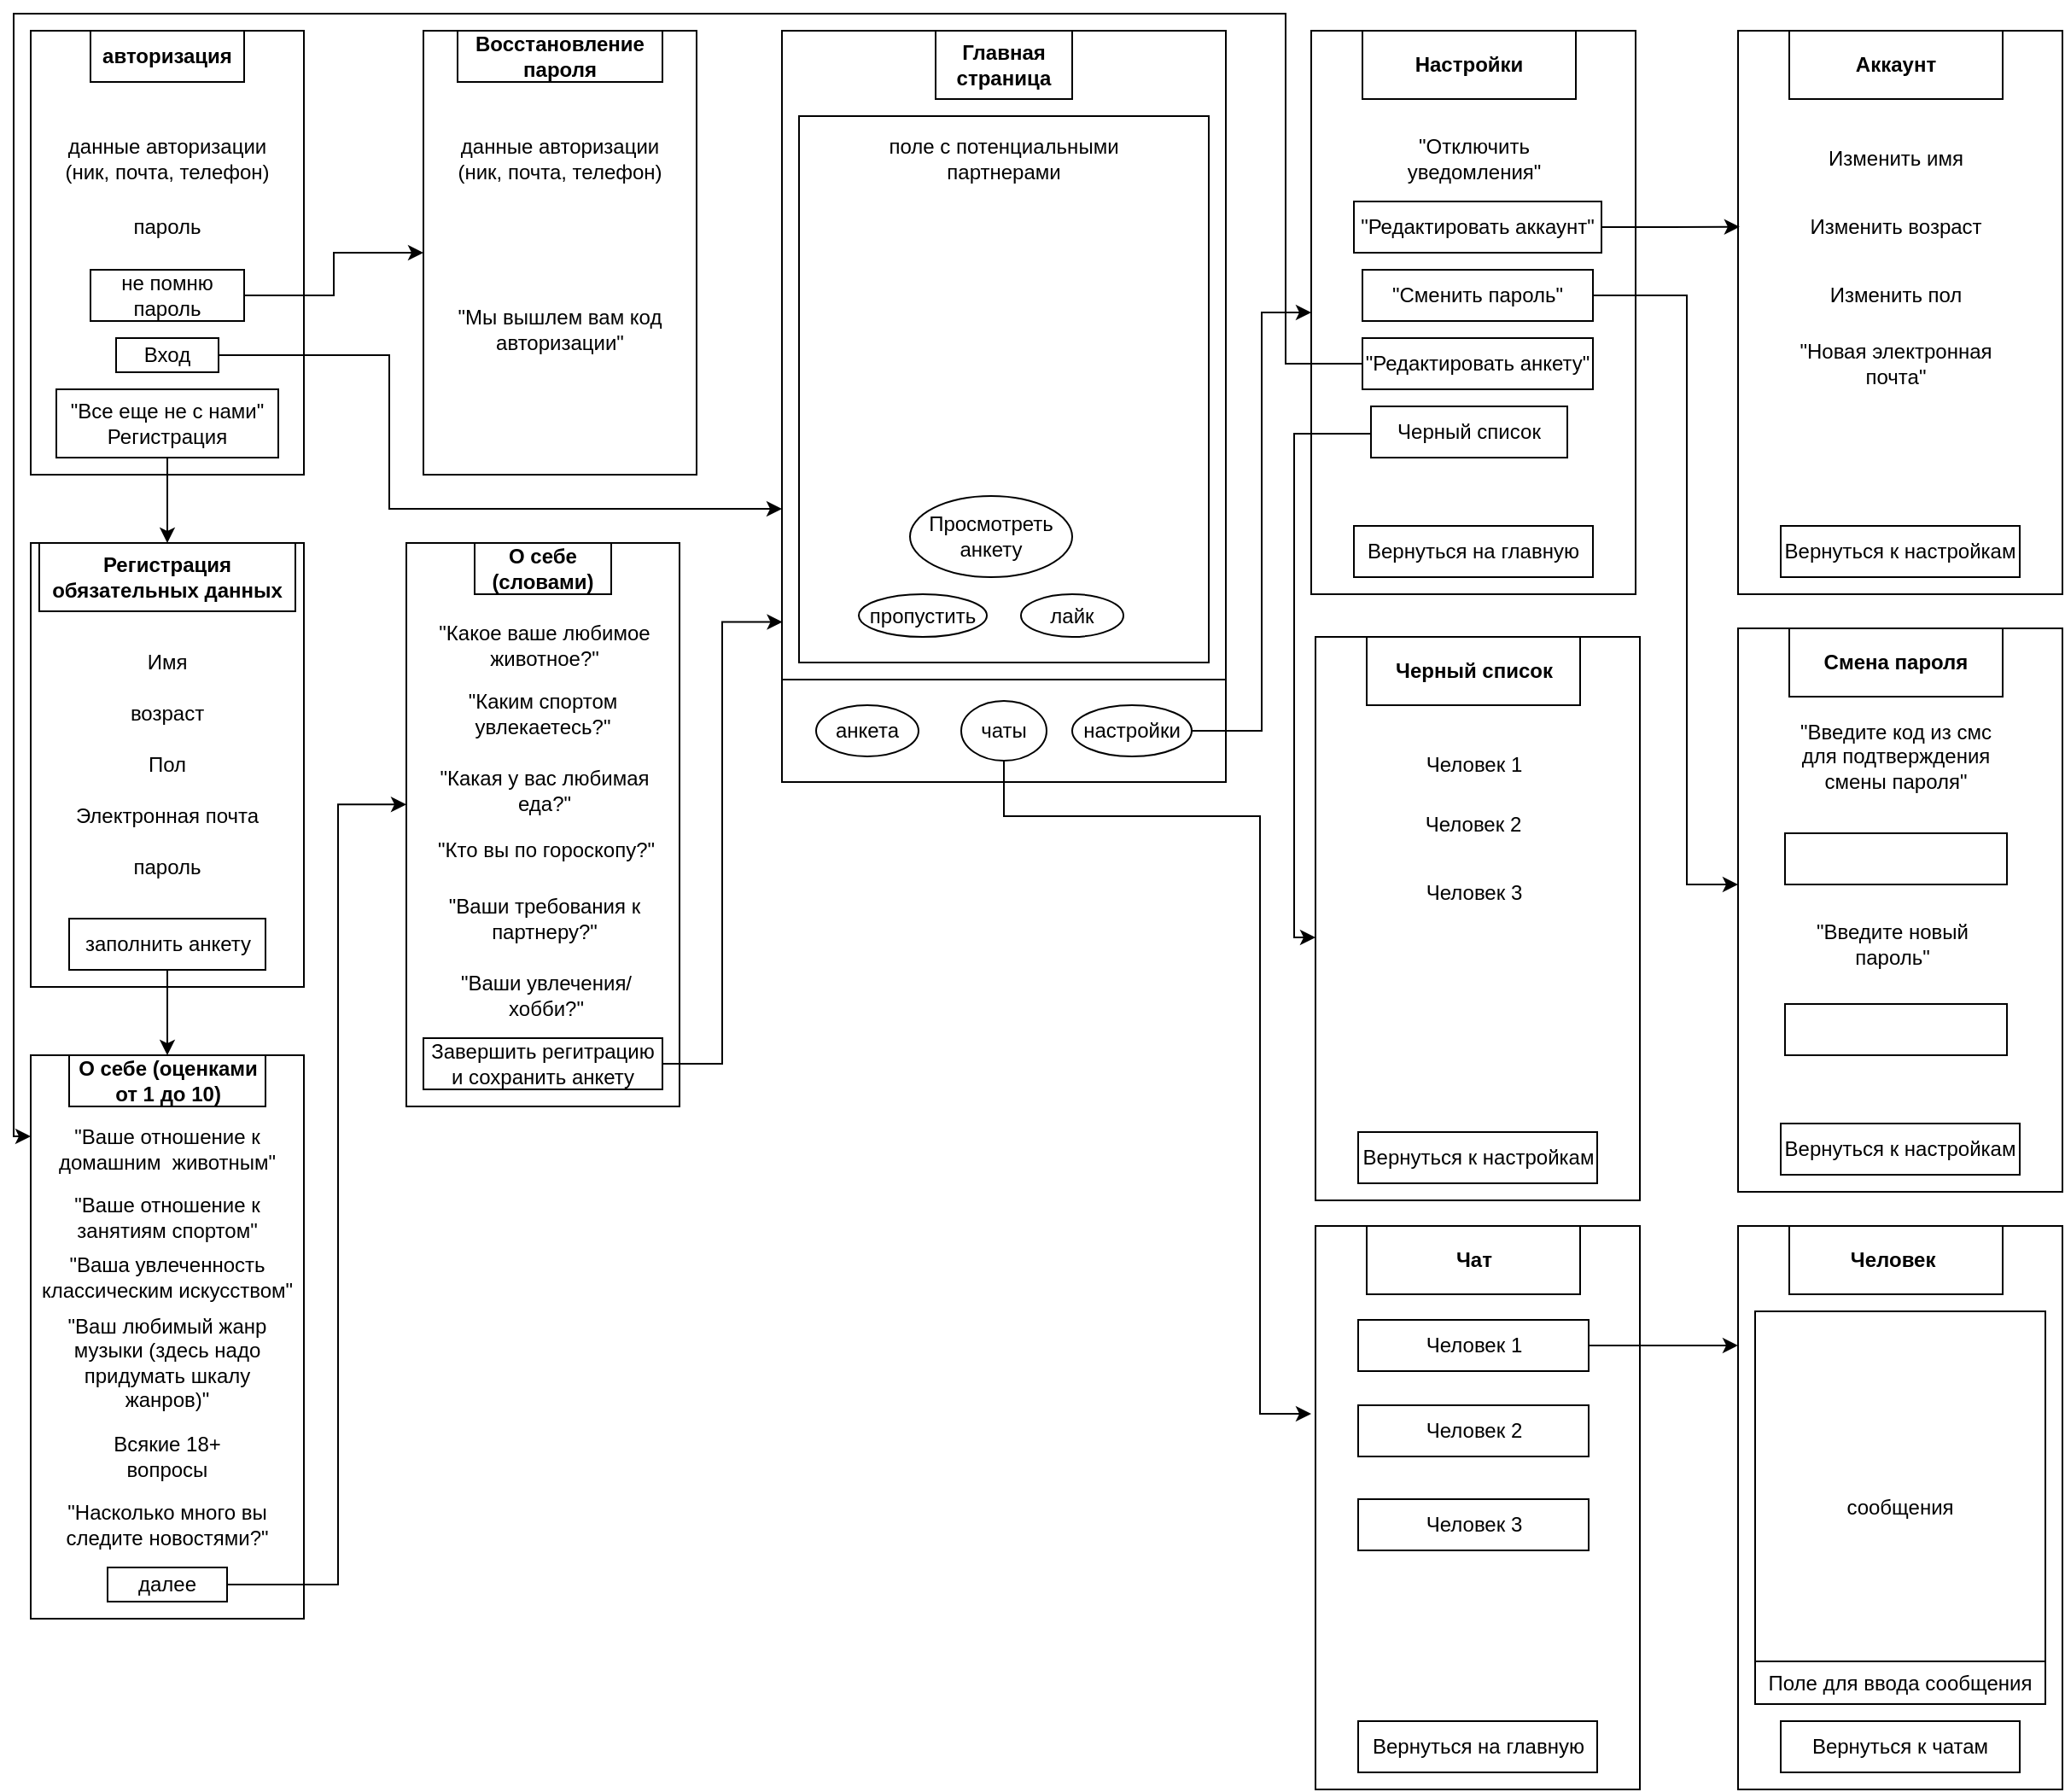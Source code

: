 <mxfile version="22.1.3" type="github">
  <diagram name="Страница — 1" id="kIvSVrA3VFIupachxoN8">
    <mxGraphModel dx="1386" dy="783" grid="1" gridSize="10" guides="1" tooltips="1" connect="1" arrows="1" fold="1" page="1" pageScale="1" pageWidth="1169" pageHeight="827" math="0" shadow="0">
      <root>
        <mxCell id="0" />
        <mxCell id="1" parent="0" />
        <mxCell id="J_iFYWnNg-v4hAFUbItq-6" value="" style="rounded=0;whiteSpace=wrap;html=1;" parent="1" vertex="1">
          <mxGeometry x="20" y="30" width="160" height="260" as="geometry" />
        </mxCell>
        <mxCell id="V3N97cfubyy96YD3l16j-2" value="&lt;b&gt;авторизация&lt;/b&gt;" style="rounded=0;whiteSpace=wrap;html=1;" parent="1" vertex="1">
          <mxGeometry x="55" y="30" width="90" height="30" as="geometry" />
        </mxCell>
        <mxCell id="V3N97cfubyy96YD3l16j-4" value="данные авторизации (ник, почта, телефон)" style="text;html=1;strokeColor=none;fillColor=none;align=center;verticalAlign=middle;whiteSpace=wrap;rounded=0;" parent="1" vertex="1">
          <mxGeometry x="30" y="80" width="140" height="50" as="geometry" />
        </mxCell>
        <mxCell id="V3N97cfubyy96YD3l16j-5" value="пароль" style="text;html=1;strokeColor=none;fillColor=none;align=center;verticalAlign=middle;whiteSpace=wrap;rounded=0;" parent="1" vertex="1">
          <mxGeometry x="70" y="130" width="60" height="30" as="geometry" />
        </mxCell>
        <mxCell id="V3N97cfubyy96YD3l16j-9" style="edgeStyle=orthogonalEdgeStyle;rounded=0;orthogonalLoop=1;jettySize=auto;html=1;exitX=1;exitY=0.5;exitDx=0;exitDy=0;" parent="1" source="V3N97cfubyy96YD3l16j-6" target="V3N97cfubyy96YD3l16j-7" edge="1">
          <mxGeometry relative="1" as="geometry" />
        </mxCell>
        <mxCell id="V3N97cfubyy96YD3l16j-6" value="не помню пароль" style="rounded=0;whiteSpace=wrap;html=1;" parent="1" vertex="1">
          <mxGeometry x="55" y="170" width="90" height="30" as="geometry" />
        </mxCell>
        <mxCell id="V3N97cfubyy96YD3l16j-7" value="" style="rounded=0;whiteSpace=wrap;html=1;" parent="1" vertex="1">
          <mxGeometry x="250" y="30" width="160" height="260" as="geometry" />
        </mxCell>
        <mxCell id="V3N97cfubyy96YD3l16j-8" value="&lt;b&gt;Восстановление пароля&lt;/b&gt;" style="rounded=0;whiteSpace=wrap;html=1;" parent="1" vertex="1">
          <mxGeometry x="270" y="30" width="120" height="30" as="geometry" />
        </mxCell>
        <mxCell id="V3N97cfubyy96YD3l16j-10" value="данные авторизации (ник, почта, телефон)" style="text;html=1;strokeColor=none;fillColor=none;align=center;verticalAlign=middle;whiteSpace=wrap;rounded=0;" parent="1" vertex="1">
          <mxGeometry x="260" y="80" width="140" height="50" as="geometry" />
        </mxCell>
        <mxCell id="V3N97cfubyy96YD3l16j-11" value="&quot;Мы вышлем вам код авторизации&quot;" style="text;html=1;strokeColor=none;fillColor=none;align=center;verticalAlign=middle;whiteSpace=wrap;rounded=0;" parent="1" vertex="1">
          <mxGeometry x="255" y="190" width="150" height="30" as="geometry" />
        </mxCell>
        <mxCell id="V3N97cfubyy96YD3l16j-14" style="edgeStyle=orthogonalEdgeStyle;rounded=0;orthogonalLoop=1;jettySize=auto;html=1;exitX=0.5;exitY=1;exitDx=0;exitDy=0;" parent="1" source="V3N97cfubyy96YD3l16j-12" target="V3N97cfubyy96YD3l16j-13" edge="1">
          <mxGeometry relative="1" as="geometry" />
        </mxCell>
        <mxCell id="V3N97cfubyy96YD3l16j-12" value="&quot;Все еще не с нами&quot;&lt;br&gt;Регистрация" style="rounded=0;whiteSpace=wrap;html=1;" parent="1" vertex="1">
          <mxGeometry x="35" y="240" width="130" height="40" as="geometry" />
        </mxCell>
        <mxCell id="V3N97cfubyy96YD3l16j-13" value="" style="rounded=0;whiteSpace=wrap;html=1;" parent="1" vertex="1">
          <mxGeometry x="20" y="330" width="160" height="260" as="geometry" />
        </mxCell>
        <mxCell id="V3N97cfubyy96YD3l16j-15" value="&lt;b&gt;Регистрация обязательных данных&lt;/b&gt;" style="rounded=0;whiteSpace=wrap;html=1;" parent="1" vertex="1">
          <mxGeometry x="25" y="330" width="150" height="40" as="geometry" />
        </mxCell>
        <mxCell id="V3N97cfubyy96YD3l16j-16" value="Имя" style="text;html=1;strokeColor=none;fillColor=none;align=center;verticalAlign=middle;whiteSpace=wrap;rounded=0;" parent="1" vertex="1">
          <mxGeometry x="70" y="390" width="60" height="20" as="geometry" />
        </mxCell>
        <mxCell id="V3N97cfubyy96YD3l16j-17" value="возраст" style="text;html=1;strokeColor=none;fillColor=none;align=center;verticalAlign=middle;whiteSpace=wrap;rounded=0;" parent="1" vertex="1">
          <mxGeometry x="65" y="420" width="70" height="20" as="geometry" />
        </mxCell>
        <mxCell id="V3N97cfubyy96YD3l16j-18" value="Пол" style="text;html=1;strokeColor=none;fillColor=none;align=center;verticalAlign=middle;whiteSpace=wrap;rounded=0;" parent="1" vertex="1">
          <mxGeometry x="75" y="450" width="50" height="20" as="geometry" />
        </mxCell>
        <mxCell id="V3N97cfubyy96YD3l16j-19" value="Электронная почта" style="text;html=1;strokeColor=none;fillColor=none;align=center;verticalAlign=middle;whiteSpace=wrap;rounded=0;" parent="1" vertex="1">
          <mxGeometry x="35" y="480" width="130" height="20" as="geometry" />
        </mxCell>
        <mxCell id="V3N97cfubyy96YD3l16j-20" value="пароль" style="text;html=1;strokeColor=none;fillColor=none;align=center;verticalAlign=middle;whiteSpace=wrap;rounded=0;" parent="1" vertex="1">
          <mxGeometry x="75" y="510" width="50" height="20" as="geometry" />
        </mxCell>
        <mxCell id="V3N97cfubyy96YD3l16j-21" value="" style="rounded=0;whiteSpace=wrap;html=1;" parent="1" vertex="1">
          <mxGeometry x="240" y="330" width="160" height="330" as="geometry" />
        </mxCell>
        <mxCell id="V3N97cfubyy96YD3l16j-46" style="edgeStyle=orthogonalEdgeStyle;rounded=0;orthogonalLoop=1;jettySize=auto;html=1;exitX=0.5;exitY=1;exitDx=0;exitDy=0;entryX=0.5;entryY=0;entryDx=0;entryDy=0;" parent="1" source="V3N97cfubyy96YD3l16j-22" target="V3N97cfubyy96YD3l16j-36" edge="1">
          <mxGeometry relative="1" as="geometry" />
        </mxCell>
        <mxCell id="V3N97cfubyy96YD3l16j-22" value="заполнить анкету" style="rounded=0;whiteSpace=wrap;html=1;" parent="1" vertex="1">
          <mxGeometry x="42.5" y="550" width="115" height="30" as="geometry" />
        </mxCell>
        <mxCell id="V3N97cfubyy96YD3l16j-24" value="&lt;b&gt;О себе (словами)&lt;/b&gt;" style="rounded=0;whiteSpace=wrap;html=1;" parent="1" vertex="1">
          <mxGeometry x="280" y="330" width="80" height="30" as="geometry" />
        </mxCell>
        <mxCell id="V3N97cfubyy96YD3l16j-33" style="edgeStyle=orthogonalEdgeStyle;rounded=0;orthogonalLoop=1;jettySize=auto;html=1;exitX=1;exitY=0.5;exitDx=0;exitDy=0;" parent="1" source="V3N97cfubyy96YD3l16j-25" target="V3N97cfubyy96YD3l16j-26" edge="1">
          <mxGeometry relative="1" as="geometry">
            <Array as="points">
              <mxPoint x="230" y="220" />
              <mxPoint x="230" y="310" />
            </Array>
          </mxGeometry>
        </mxCell>
        <mxCell id="V3N97cfubyy96YD3l16j-25" value="Вход" style="rounded=0;whiteSpace=wrap;html=1;" parent="1" vertex="1">
          <mxGeometry x="70" y="210" width="60" height="20" as="geometry" />
        </mxCell>
        <mxCell id="V3N97cfubyy96YD3l16j-26" value="" style="rounded=0;whiteSpace=wrap;html=1;" parent="1" vertex="1">
          <mxGeometry x="460" y="30" width="260" height="440" as="geometry" />
        </mxCell>
        <mxCell id="V3N97cfubyy96YD3l16j-27" value="&lt;b&gt;Главная страница&lt;/b&gt;" style="rounded=0;whiteSpace=wrap;html=1;" parent="1" vertex="1">
          <mxGeometry x="550" y="30" width="80" height="40" as="geometry" />
        </mxCell>
        <mxCell id="V3N97cfubyy96YD3l16j-28" value="" style="rounded=0;whiteSpace=wrap;html=1;" parent="1" vertex="1">
          <mxGeometry x="460" y="410" width="260" height="60" as="geometry" />
        </mxCell>
        <mxCell id="V3N97cfubyy96YD3l16j-30" value="&quot;Какое ваше любимое животное?&quot;" style="text;html=1;strokeColor=none;fillColor=none;align=center;verticalAlign=middle;whiteSpace=wrap;rounded=0;" parent="1" vertex="1">
          <mxGeometry x="255.94" y="379" width="130" height="21" as="geometry" />
        </mxCell>
        <mxCell id="V3N97cfubyy96YD3l16j-32" value="Завершить регитрацию и сохранить анкету" style="rounded=0;whiteSpace=wrap;html=1;" parent="1" vertex="1">
          <mxGeometry x="250" y="620" width="140" height="30" as="geometry" />
        </mxCell>
        <mxCell id="V3N97cfubyy96YD3l16j-35" value="" style="rounded=0;whiteSpace=wrap;html=1;" parent="1" vertex="1">
          <mxGeometry x="20" y="630" width="160" height="330" as="geometry" />
        </mxCell>
        <mxCell id="V3N97cfubyy96YD3l16j-36" value="&lt;b&gt;О себе (оценками от 1 до 10)&lt;/b&gt;" style="rounded=0;whiteSpace=wrap;html=1;" parent="1" vertex="1">
          <mxGeometry x="42.5" y="630" width="115" height="30" as="geometry" />
        </mxCell>
        <mxCell id="V3N97cfubyy96YD3l16j-37" value="&quot;Каким спортом увлекаетесь?&quot;" style="text;html=1;strokeColor=none;fillColor=none;align=center;verticalAlign=middle;whiteSpace=wrap;rounded=0;" parent="1" vertex="1">
          <mxGeometry x="250" y="415" width="140" height="30" as="geometry" />
        </mxCell>
        <mxCell id="V3N97cfubyy96YD3l16j-52" style="edgeStyle=orthogonalEdgeStyle;rounded=0;orthogonalLoop=1;jettySize=auto;html=1;exitX=1;exitY=0.5;exitDx=0;exitDy=0;entryX=0;entryY=0.464;entryDx=0;entryDy=0;entryPerimeter=0;" parent="1" source="V3N97cfubyy96YD3l16j-39" target="V3N97cfubyy96YD3l16j-21" edge="1">
          <mxGeometry relative="1" as="geometry">
            <Array as="points">
              <mxPoint x="200" y="940" />
              <mxPoint x="200" y="483" />
            </Array>
            <mxPoint x="230" y="490" as="targetPoint" />
          </mxGeometry>
        </mxCell>
        <mxCell id="V3N97cfubyy96YD3l16j-39" value="далее" style="rounded=0;whiteSpace=wrap;html=1;" parent="1" vertex="1">
          <mxGeometry x="65" y="930" width="70" height="20" as="geometry" />
        </mxCell>
        <mxCell id="V3N97cfubyy96YD3l16j-40" value="&quot;Ваше отношение к домашним&amp;nbsp; животным&quot;" style="text;html=1;strokeColor=none;fillColor=none;align=center;verticalAlign=middle;whiteSpace=wrap;rounded=0;" parent="1" vertex="1">
          <mxGeometry x="20" y="670" width="160" height="30" as="geometry" />
        </mxCell>
        <mxCell id="V3N97cfubyy96YD3l16j-41" value="&quot;Ваше отношение к занятиям спортом&quot;" style="text;html=1;strokeColor=none;fillColor=none;align=center;verticalAlign=middle;whiteSpace=wrap;rounded=0;" parent="1" vertex="1">
          <mxGeometry x="30" y="710" width="140" height="30" as="geometry" />
        </mxCell>
        <mxCell id="V3N97cfubyy96YD3l16j-43" value="&quot;Ваша увлеченность классическим искусством&quot;" style="text;html=1;strokeColor=none;fillColor=none;align=center;verticalAlign=middle;whiteSpace=wrap;rounded=0;" parent="1" vertex="1">
          <mxGeometry x="25" y="740" width="150" height="40" as="geometry" />
        </mxCell>
        <mxCell id="V3N97cfubyy96YD3l16j-44" value="&quot;Ваш любимый жанр музыки (здесь надо придумать шкалу жанров)&quot;" style="text;html=1;strokeColor=none;fillColor=none;align=center;verticalAlign=middle;whiteSpace=wrap;rounded=0;" parent="1" vertex="1">
          <mxGeometry x="30" y="785" width="140" height="50" as="geometry" />
        </mxCell>
        <mxCell id="V3N97cfubyy96YD3l16j-45" value="Всякие 18+ вопросы" style="text;html=1;strokeColor=none;fillColor=none;align=center;verticalAlign=middle;whiteSpace=wrap;rounded=0;" parent="1" vertex="1">
          <mxGeometry x="60" y="850" width="80" height="30" as="geometry" />
        </mxCell>
        <mxCell id="V3N97cfubyy96YD3l16j-47" value="&quot;Какая у вас любимая еда?&quot;" style="text;html=1;strokeColor=none;fillColor=none;align=center;verticalAlign=middle;whiteSpace=wrap;rounded=0;" parent="1" vertex="1">
          <mxGeometry x="251.88" y="455" width="138.12" height="40" as="geometry" />
        </mxCell>
        <mxCell id="V3N97cfubyy96YD3l16j-48" value="&quot;Кто вы по гороскопу?&quot;" style="text;html=1;strokeColor=none;fillColor=none;align=center;verticalAlign=middle;whiteSpace=wrap;rounded=0;" parent="1" vertex="1">
          <mxGeometry x="253.13" y="495" width="137.5" height="30" as="geometry" />
        </mxCell>
        <mxCell id="V3N97cfubyy96YD3l16j-49" value="&quot;Насколько много вы следите новостями?&quot;" style="text;html=1;strokeColor=none;fillColor=none;align=center;verticalAlign=middle;whiteSpace=wrap;rounded=0;" parent="1" vertex="1">
          <mxGeometry x="35" y="890" width="130" height="30" as="geometry" />
        </mxCell>
        <mxCell id="rZEXLQ-iUhm-P5HKlSmc-59" style="edgeStyle=orthogonalEdgeStyle;rounded=0;orthogonalLoop=1;jettySize=auto;html=1;exitX=0.5;exitY=1;exitDx=0;exitDy=0;" parent="1" source="V3N97cfubyy96YD3l16j-54" edge="1">
          <mxGeometry relative="1" as="geometry">
            <mxPoint x="770" y="840" as="targetPoint" />
            <Array as="points">
              <mxPoint x="590" y="490" />
              <mxPoint x="740" y="490" />
              <mxPoint x="740" y="840" />
            </Array>
          </mxGeometry>
        </mxCell>
        <mxCell id="V3N97cfubyy96YD3l16j-54" value="чаты" style="ellipse;whiteSpace=wrap;html=1;" parent="1" vertex="1">
          <mxGeometry x="565" y="422.5" width="50" height="35" as="geometry" />
        </mxCell>
        <mxCell id="OsmSL1bul2IP19OMUee_-6" value="" style="edgeStyle=orthogonalEdgeStyle;rounded=0;orthogonalLoop=1;jettySize=auto;html=1;" parent="1" source="V3N97cfubyy96YD3l16j-55" target="OsmSL1bul2IP19OMUee_-3" edge="1">
          <mxGeometry relative="1" as="geometry">
            <mxPoint x="740" y="240" as="targetPoint" />
            <Array as="points">
              <mxPoint x="741" y="440" />
              <mxPoint x="741" y="195" />
            </Array>
          </mxGeometry>
        </mxCell>
        <mxCell id="V3N97cfubyy96YD3l16j-55" value="настройки" style="ellipse;whiteSpace=wrap;html=1;" parent="1" vertex="1">
          <mxGeometry x="630" y="425" width="70" height="30" as="geometry" />
        </mxCell>
        <mxCell id="V3N97cfubyy96YD3l16j-56" style="edgeStyle=orthogonalEdgeStyle;rounded=0;orthogonalLoop=1;jettySize=auto;html=1;exitX=1;exitY=0.5;exitDx=0;exitDy=0;entryX=0.001;entryY=0.787;entryDx=0;entryDy=0;entryPerimeter=0;" parent="1" source="V3N97cfubyy96YD3l16j-32" target="V3N97cfubyy96YD3l16j-26" edge="1">
          <mxGeometry relative="1" as="geometry" />
        </mxCell>
        <mxCell id="V3N97cfubyy96YD3l16j-58" value="" style="rounded=0;whiteSpace=wrap;html=1;" parent="1" vertex="1">
          <mxGeometry x="470" y="80" width="240" height="320" as="geometry" />
        </mxCell>
        <mxCell id="V3N97cfubyy96YD3l16j-57" value="поле с потенциальными партнерами" style="text;html=1;strokeColor=none;fillColor=none;align=center;verticalAlign=middle;whiteSpace=wrap;rounded=0;" parent="1" vertex="1">
          <mxGeometry x="505" y="80" width="170" height="50" as="geometry" />
        </mxCell>
        <mxCell id="t5Mpqhm2jp1dvvndBsHg-1" value="анкета" style="ellipse;whiteSpace=wrap;html=1;" parent="1" vertex="1">
          <mxGeometry x="480" y="425" width="60" height="30" as="geometry" />
        </mxCell>
        <mxCell id="OsmSL1bul2IP19OMUee_-3" value="" style="rounded=0;whiteSpace=wrap;html=1;" parent="1" vertex="1">
          <mxGeometry x="770" y="30" width="190" height="330" as="geometry" />
        </mxCell>
        <mxCell id="OsmSL1bul2IP19OMUee_-4" value="&lt;b&gt;Настройки&lt;/b&gt;" style="rounded=0;whiteSpace=wrap;html=1;" parent="1" vertex="1">
          <mxGeometry x="800" y="30" width="125" height="40" as="geometry" />
        </mxCell>
        <mxCell id="OsmSL1bul2IP19OMUee_-8" value="Вернуться на главную" style="rounded=0;whiteSpace=wrap;html=1;" parent="1" vertex="1">
          <mxGeometry x="795" y="320" width="140" height="30" as="geometry" />
        </mxCell>
        <mxCell id="rZEXLQ-iUhm-P5HKlSmc-1" value="&quot;Отключить уведомления&quot;" style="rounded=0;whiteSpace=wrap;html=1;strokeColor=#FFFFFF;" parent="1" vertex="1">
          <mxGeometry x="797.5" y="90" width="135" height="30" as="geometry" />
        </mxCell>
        <mxCell id="rZEXLQ-iUhm-P5HKlSmc-2" value="&quot;Редактировать аккаунт&quot;" style="rounded=0;whiteSpace=wrap;html=1;strokeColor=#000000;" parent="1" vertex="1">
          <mxGeometry x="795" y="130" width="145" height="30" as="geometry" />
        </mxCell>
        <mxCell id="rZEXLQ-iUhm-P5HKlSmc-25" value="" style="edgeStyle=orthogonalEdgeStyle;rounded=0;orthogonalLoop=1;jettySize=auto;html=1;exitX=1;exitY=0.5;exitDx=0;exitDy=0;" parent="1" source="rZEXLQ-iUhm-P5HKlSmc-3" edge="1">
          <mxGeometry relative="1" as="geometry">
            <mxPoint x="980" y="400" as="sourcePoint" />
            <mxPoint x="1020" y="530" as="targetPoint" />
            <Array as="points">
              <mxPoint x="990" y="185" />
              <mxPoint x="990" y="530" />
            </Array>
          </mxGeometry>
        </mxCell>
        <mxCell id="rZEXLQ-iUhm-P5HKlSmc-3" value="&quot;Сменить пароль&quot;" style="rounded=0;whiteSpace=wrap;html=1;strokeColor=#000000;" parent="1" vertex="1">
          <mxGeometry x="800" y="170" width="135" height="30" as="geometry" />
        </mxCell>
        <mxCell id="rZEXLQ-iUhm-P5HKlSmc-62" value="" style="edgeStyle=orthogonalEdgeStyle;rounded=0;orthogonalLoop=1;jettySize=auto;html=1;entryX=0;entryY=0.25;entryDx=0;entryDy=0;" parent="1" source="rZEXLQ-iUhm-P5HKlSmc-4" target="V3N97cfubyy96YD3l16j-40" edge="1">
          <mxGeometry relative="1" as="geometry">
            <mxPoint x="10" y="660" as="targetPoint" />
            <Array as="points">
              <mxPoint x="755" y="225" />
              <mxPoint x="755" y="20" />
              <mxPoint x="10" y="20" />
              <mxPoint x="10" y="678" />
            </Array>
          </mxGeometry>
        </mxCell>
        <mxCell id="rZEXLQ-iUhm-P5HKlSmc-4" value="&quot;Редактировать анкету&quot;" style="rounded=0;whiteSpace=wrap;html=1;strokeColor=#000000;" parent="1" vertex="1">
          <mxGeometry x="800" y="210" width="135" height="30" as="geometry" />
        </mxCell>
        <mxCell id="rZEXLQ-iUhm-P5HKlSmc-5" value="" style="rounded=0;whiteSpace=wrap;html=1;" parent="1" vertex="1">
          <mxGeometry x="1020" y="30" width="190" height="330" as="geometry" />
        </mxCell>
        <mxCell id="rZEXLQ-iUhm-P5HKlSmc-6" value="&lt;b&gt;Аккаунт&lt;/b&gt;" style="rounded=0;whiteSpace=wrap;html=1;" parent="1" vertex="1">
          <mxGeometry x="1050" y="30" width="125" height="40" as="geometry" />
        </mxCell>
        <mxCell id="rZEXLQ-iUhm-P5HKlSmc-7" value="Вернуться к настройкам" style="rounded=0;whiteSpace=wrap;html=1;" parent="1" vertex="1">
          <mxGeometry x="1045" y="320" width="140" height="30" as="geometry" />
        </mxCell>
        <mxCell id="rZEXLQ-iUhm-P5HKlSmc-8" value="Изменить имя" style="rounded=0;whiteSpace=wrap;html=1;strokeColor=#FFFFFF;" parent="1" vertex="1">
          <mxGeometry x="1045" y="90" width="135" height="30" as="geometry" />
        </mxCell>
        <mxCell id="rZEXLQ-iUhm-P5HKlSmc-9" value="Изменить возраст" style="rounded=0;whiteSpace=wrap;html=1;strokeColor=#FFFFFF;" parent="1" vertex="1">
          <mxGeometry x="1040" y="130" width="145" height="30" as="geometry" />
        </mxCell>
        <mxCell id="rZEXLQ-iUhm-P5HKlSmc-10" value="Изменить пол" style="rounded=0;whiteSpace=wrap;html=1;strokeColor=#FFFFFF;" parent="1" vertex="1">
          <mxGeometry x="1045" y="170" width="135" height="30" as="geometry" />
        </mxCell>
        <mxCell id="rZEXLQ-iUhm-P5HKlSmc-11" value="&quot;Новая электронная почта&quot;" style="rounded=0;whiteSpace=wrap;html=1;strokeColor=#FFFFFF;" parent="1" vertex="1">
          <mxGeometry x="1045" y="210" width="135" height="30" as="geometry" />
        </mxCell>
        <mxCell id="rZEXLQ-iUhm-P5HKlSmc-12" style="edgeStyle=orthogonalEdgeStyle;rounded=0;orthogonalLoop=1;jettySize=auto;html=1;entryX=0.005;entryY=0.348;entryDx=0;entryDy=0;entryPerimeter=0;" parent="1" source="rZEXLQ-iUhm-P5HKlSmc-2" target="rZEXLQ-iUhm-P5HKlSmc-5" edge="1">
          <mxGeometry relative="1" as="geometry" />
        </mxCell>
        <mxCell id="rZEXLQ-iUhm-P5HKlSmc-13" value="лайк" style="ellipse;whiteSpace=wrap;html=1;" parent="1" vertex="1">
          <mxGeometry x="600" y="360" width="60" height="25" as="geometry" />
        </mxCell>
        <mxCell id="rZEXLQ-iUhm-P5HKlSmc-14" value="пропустить" style="ellipse;whiteSpace=wrap;html=1;" parent="1" vertex="1">
          <mxGeometry x="505" y="360" width="75" height="25" as="geometry" />
        </mxCell>
        <mxCell id="rZEXLQ-iUhm-P5HKlSmc-33" value="" style="edgeStyle=orthogonalEdgeStyle;rounded=0;orthogonalLoop=1;jettySize=auto;html=1;" parent="1" target="rZEXLQ-iUhm-P5HKlSmc-26" edge="1">
          <mxGeometry relative="1" as="geometry">
            <mxPoint x="920" y="266" as="sourcePoint" />
            <mxPoint x="940" y="561" as="targetPoint" />
            <Array as="points">
              <mxPoint x="760" y="266" />
              <mxPoint x="760" y="561" />
            </Array>
          </mxGeometry>
        </mxCell>
        <mxCell id="rZEXLQ-iUhm-P5HKlSmc-15" value="Черный список" style="rounded=0;whiteSpace=wrap;html=1;strokeColor=#000000;" parent="1" vertex="1">
          <mxGeometry x="805" y="250" width="115" height="30" as="geometry" />
        </mxCell>
        <mxCell id="rZEXLQ-iUhm-P5HKlSmc-16" value="" style="rounded=0;whiteSpace=wrap;html=1;" parent="1" vertex="1">
          <mxGeometry x="1020" y="380" width="190" height="330" as="geometry" />
        </mxCell>
        <mxCell id="rZEXLQ-iUhm-P5HKlSmc-17" value="&lt;b&gt;Смена пароля&lt;/b&gt;" style="rounded=0;whiteSpace=wrap;html=1;" parent="1" vertex="1">
          <mxGeometry x="1050" y="380" width="125" height="40" as="geometry" />
        </mxCell>
        <mxCell id="rZEXLQ-iUhm-P5HKlSmc-18" value="Вернуться к настройкам" style="rounded=0;whiteSpace=wrap;html=1;" parent="1" vertex="1">
          <mxGeometry x="1045" y="670" width="140" height="30" as="geometry" />
        </mxCell>
        <mxCell id="rZEXLQ-iUhm-P5HKlSmc-19" value="&quot;Введите код из смс для подтверждения смены пароля&quot;" style="rounded=0;whiteSpace=wrap;html=1;strokeColor=#FFFFFF;" parent="1" vertex="1">
          <mxGeometry x="1045" y="440" width="135" height="30" as="geometry" />
        </mxCell>
        <mxCell id="rZEXLQ-iUhm-P5HKlSmc-20" value="" style="rounded=0;whiteSpace=wrap;html=1;strokeColor=#000000;" parent="1" vertex="1">
          <mxGeometry x="1047.5" y="500" width="130" height="30" as="geometry" />
        </mxCell>
        <mxCell id="rZEXLQ-iUhm-P5HKlSmc-21" value="&quot;Введите новый пароль&quot;" style="rounded=0;whiteSpace=wrap;html=1;strokeColor=#FFFFFF;" parent="1" vertex="1">
          <mxGeometry x="1042.5" y="550" width="135" height="30" as="geometry" />
        </mxCell>
        <mxCell id="rZEXLQ-iUhm-P5HKlSmc-23" value="" style="rounded=0;whiteSpace=wrap;html=1;strokeColor=#000000;" parent="1" vertex="1">
          <mxGeometry x="1047.5" y="600" width="130" height="30" as="geometry" />
        </mxCell>
        <mxCell id="rZEXLQ-iUhm-P5HKlSmc-26" value="" style="rounded=0;whiteSpace=wrap;html=1;" parent="1" vertex="1">
          <mxGeometry x="772.5" y="385" width="190" height="330" as="geometry" />
        </mxCell>
        <mxCell id="rZEXLQ-iUhm-P5HKlSmc-27" value="&lt;b&gt;Черный список&lt;/b&gt;" style="rounded=0;whiteSpace=wrap;html=1;" parent="1" vertex="1">
          <mxGeometry x="802.5" y="385" width="125" height="40" as="geometry" />
        </mxCell>
        <mxCell id="rZEXLQ-iUhm-P5HKlSmc-28" value="Вернуться к настройкам" style="rounded=0;whiteSpace=wrap;html=1;" parent="1" vertex="1">
          <mxGeometry x="797.5" y="675" width="140" height="30" as="geometry" />
        </mxCell>
        <mxCell id="rZEXLQ-iUhm-P5HKlSmc-29" value="Человек 1" style="rounded=0;whiteSpace=wrap;html=1;strokeColor=#FFFFFF;" parent="1" vertex="1">
          <mxGeometry x="797.5" y="445" width="135" height="30" as="geometry" />
        </mxCell>
        <mxCell id="rZEXLQ-iUhm-P5HKlSmc-30" value="Человек 2" style="rounded=0;whiteSpace=wrap;html=1;strokeColor=#FFFFFF;" parent="1" vertex="1">
          <mxGeometry x="800" y="480" width="130" height="30" as="geometry" />
        </mxCell>
        <mxCell id="rZEXLQ-iUhm-P5HKlSmc-31" value="Человек 3" style="rounded=0;whiteSpace=wrap;html=1;strokeColor=#FFFFFF;" parent="1" vertex="1">
          <mxGeometry x="797.5" y="520" width="135" height="30" as="geometry" />
        </mxCell>
        <mxCell id="rZEXLQ-iUhm-P5HKlSmc-43" value="Просмотреть анкету" style="ellipse;whiteSpace=wrap;html=1;" parent="1" vertex="1">
          <mxGeometry x="535" y="302.5" width="95" height="47.5" as="geometry" />
        </mxCell>
        <mxCell id="rZEXLQ-iUhm-P5HKlSmc-44" value="" style="rounded=0;whiteSpace=wrap;html=1;" parent="1" vertex="1">
          <mxGeometry x="772.5" y="730" width="190" height="330" as="geometry" />
        </mxCell>
        <mxCell id="rZEXLQ-iUhm-P5HKlSmc-45" value="&lt;b&gt;Чат&lt;/b&gt;" style="rounded=0;whiteSpace=wrap;html=1;" parent="1" vertex="1">
          <mxGeometry x="802.5" y="730" width="125" height="40" as="geometry" />
        </mxCell>
        <mxCell id="rZEXLQ-iUhm-P5HKlSmc-46" value="Вернуться на главную" style="rounded=0;whiteSpace=wrap;html=1;" parent="1" vertex="1">
          <mxGeometry x="797.5" y="1020" width="140" height="30" as="geometry" />
        </mxCell>
        <mxCell id="rZEXLQ-iUhm-P5HKlSmc-47" value="Человек 1" style="rounded=0;whiteSpace=wrap;html=1;strokeColor=#000000;" parent="1" vertex="1">
          <mxGeometry x="797.5" y="785" width="135" height="30" as="geometry" />
        </mxCell>
        <mxCell id="rZEXLQ-iUhm-P5HKlSmc-50" value="" style="rounded=0;whiteSpace=wrap;html=1;" parent="1" vertex="1">
          <mxGeometry x="1020" y="730" width="190" height="330" as="geometry" />
        </mxCell>
        <mxCell id="rZEXLQ-iUhm-P5HKlSmc-51" value="&lt;b&gt;Человек&amp;nbsp;&lt;/b&gt;" style="rounded=0;whiteSpace=wrap;html=1;" parent="1" vertex="1">
          <mxGeometry x="1050" y="730" width="125" height="40" as="geometry" />
        </mxCell>
        <mxCell id="rZEXLQ-iUhm-P5HKlSmc-52" value="Вернуться к чатам" style="rounded=0;whiteSpace=wrap;html=1;" parent="1" vertex="1">
          <mxGeometry x="1045" y="1020" width="140" height="30" as="geometry" />
        </mxCell>
        <mxCell id="rZEXLQ-iUhm-P5HKlSmc-53" value="сообщения" style="rounded=0;whiteSpace=wrap;html=1;strokeColor=#000000;" parent="1" vertex="1">
          <mxGeometry x="1030" y="780" width="170" height="230" as="geometry" />
        </mxCell>
        <mxCell id="rZEXLQ-iUhm-P5HKlSmc-56" value="Человек 2" style="rounded=0;whiteSpace=wrap;html=1;strokeColor=#000000;" parent="1" vertex="1">
          <mxGeometry x="797.5" y="835" width="135" height="30" as="geometry" />
        </mxCell>
        <mxCell id="rZEXLQ-iUhm-P5HKlSmc-57" value="Человек 3" style="rounded=0;whiteSpace=wrap;html=1;strokeColor=#000000;" parent="1" vertex="1">
          <mxGeometry x="797.5" y="890" width="135" height="30" as="geometry" />
        </mxCell>
        <mxCell id="rZEXLQ-iUhm-P5HKlSmc-58" style="edgeStyle=orthogonalEdgeStyle;rounded=0;orthogonalLoop=1;jettySize=auto;html=1;entryX=0;entryY=0.212;entryDx=0;entryDy=0;entryPerimeter=0;" parent="1" source="rZEXLQ-iUhm-P5HKlSmc-47" target="rZEXLQ-iUhm-P5HKlSmc-50" edge="1">
          <mxGeometry relative="1" as="geometry" />
        </mxCell>
        <mxCell id="rZEXLQ-iUhm-P5HKlSmc-61" value="Поле для ввода сообщения" style="rounded=0;whiteSpace=wrap;html=1;strokeColor=#000000;" parent="1" vertex="1">
          <mxGeometry x="1030" y="985" width="170" height="25" as="geometry" />
        </mxCell>
        <mxCell id="-CLAZ32usGun-bk8qMCg-1" value="&quot;Ваши требования к партнеру?&quot;" style="text;html=1;strokeColor=none;fillColor=none;align=center;verticalAlign=middle;whiteSpace=wrap;rounded=0;" vertex="1" parent="1">
          <mxGeometry x="249.07" y="535" width="143.75" height="30" as="geometry" />
        </mxCell>
        <mxCell id="-CLAZ32usGun-bk8qMCg-2" value="&quot;Ваши увлечения/хобби?&quot;" style="text;html=1;strokeColor=none;fillColor=none;align=center;verticalAlign=middle;whiteSpace=wrap;rounded=0;" vertex="1" parent="1">
          <mxGeometry x="250.01" y="580" width="143.75" height="30" as="geometry" />
        </mxCell>
      </root>
    </mxGraphModel>
  </diagram>
</mxfile>

